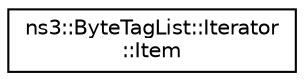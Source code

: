 digraph "Graphical Class Hierarchy"
{
 // LATEX_PDF_SIZE
  edge [fontname="Helvetica",fontsize="10",labelfontname="Helvetica",labelfontsize="10"];
  node [fontname="Helvetica",fontsize="10",shape=record];
  rankdir="LR";
  Node0 [label="ns3::ByteTagList::Iterator\l::Item",height=0.2,width=0.4,color="black", fillcolor="white", style="filled",URL="$structns3_1_1_byte_tag_list_1_1_iterator_1_1_item.html",tooltip="An item specifies an individual tag within a byte buffer."];
}
